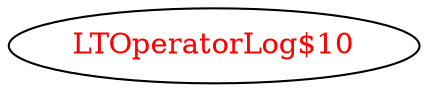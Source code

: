 digraph dependencyGraph {
 concentrate=true;
 ranksep="2.0";
 rankdir="LR"; 
 splines="ortho";
"LTOperatorLog$10" [fontcolor="red"];
}